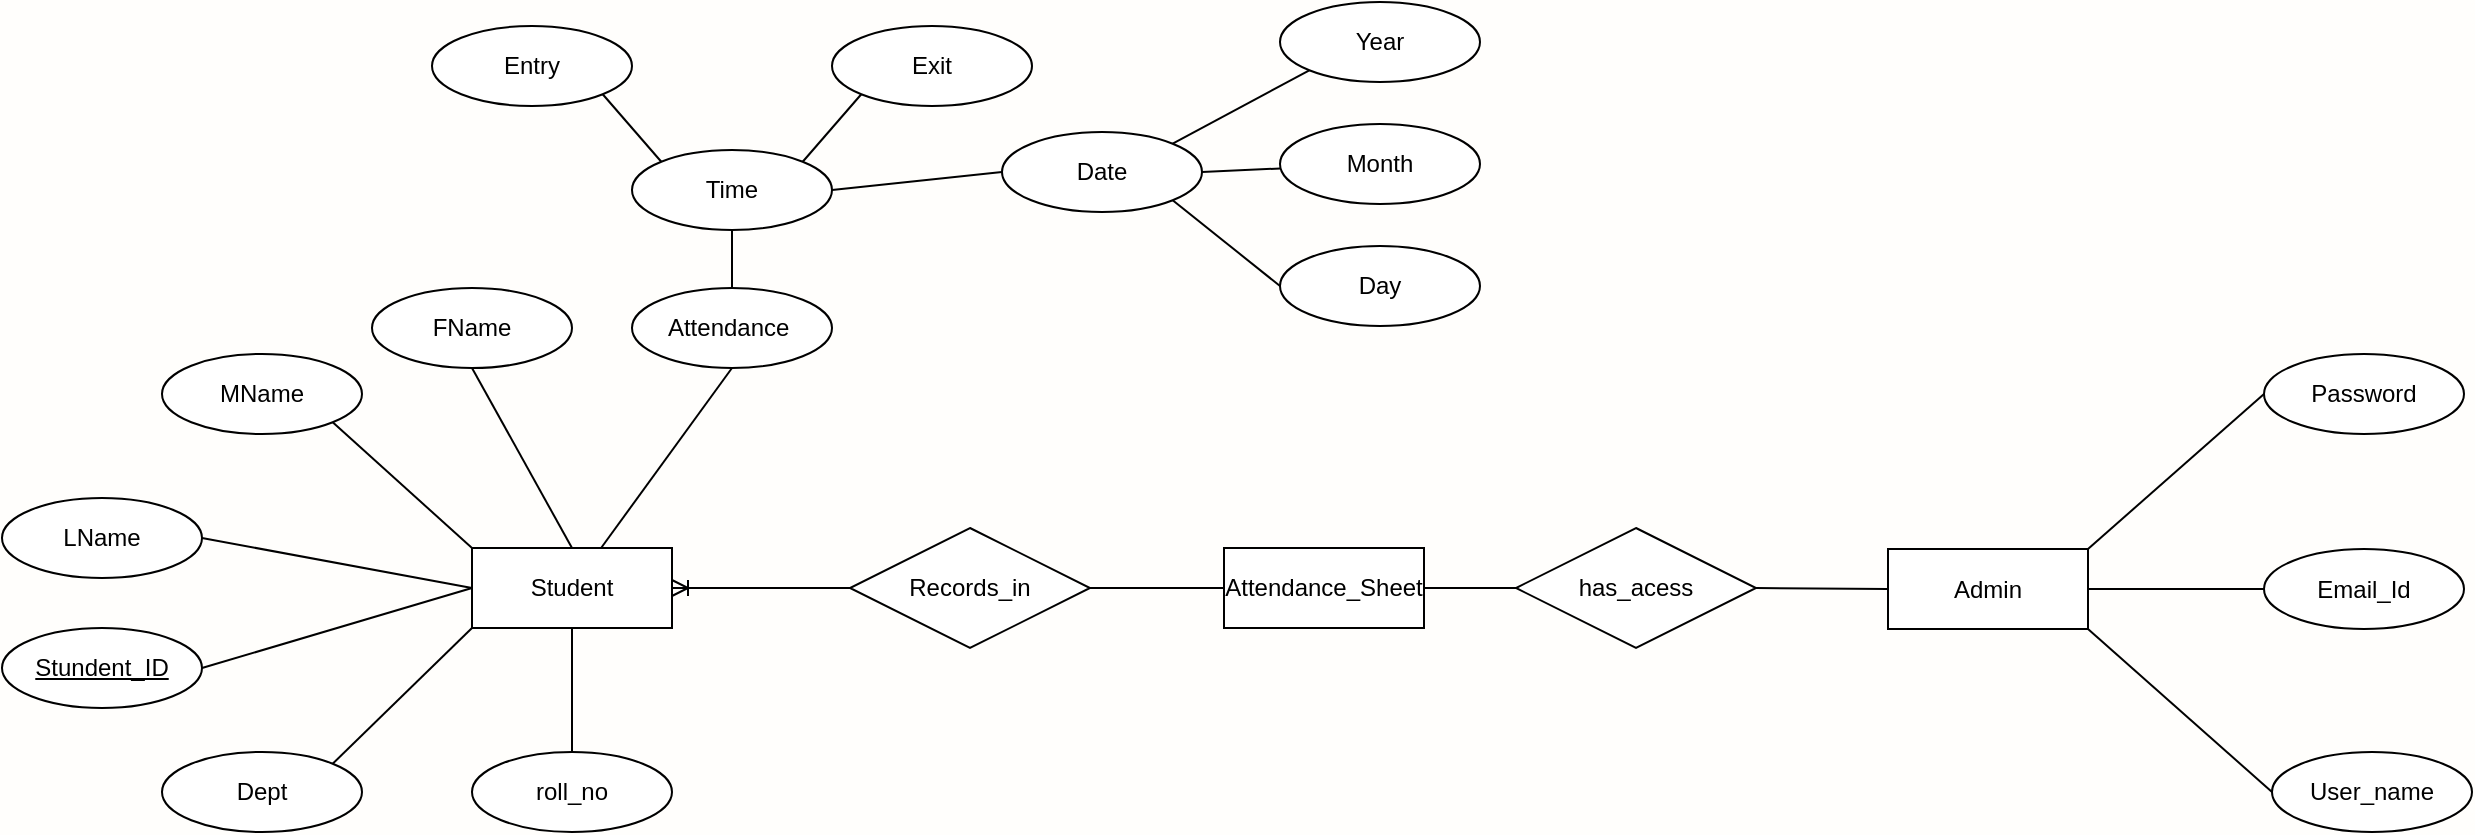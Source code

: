 <mxfile version="23.1.5" type="github">
  <diagram name="Page-1" id="DgpuKHjxEWx8Ns0ZsAMF">
    <mxGraphModel dx="2196" dy="320" grid="0" gridSize="10" guides="1" tooltips="1" connect="1" arrows="1" fold="1" page="1" pageScale="1" pageWidth="850" pageHeight="1100" background="#FFFEFC" math="0" shadow="0">
      <root>
        <mxCell id="0" />
        <mxCell id="1" parent="0" />
        <mxCell id="zGR_n4vvHq5kaKpm3KRo-1" value="Student" style="whiteSpace=wrap;html=1;align=center;" parent="1" vertex="1">
          <mxGeometry x="118" y="349" width="100" height="40" as="geometry" />
        </mxCell>
        <mxCell id="zGR_n4vvHq5kaKpm3KRo-2" value="Records_in" style="shape=rhombus;perimeter=rhombusPerimeter;whiteSpace=wrap;html=1;align=center;" parent="1" vertex="1">
          <mxGeometry x="307" y="339" width="120" height="60" as="geometry" />
        </mxCell>
        <mxCell id="zGR_n4vvHq5kaKpm3KRo-3" value="" style="edgeStyle=entityRelationEdgeStyle;fontSize=12;html=1;endArrow=ERoneToMany;rounded=0;entryX=1;entryY=0.5;entryDx=0;entryDy=0;exitX=0;exitY=0.5;exitDx=0;exitDy=0;" parent="1" source="zGR_n4vvHq5kaKpm3KRo-2" target="zGR_n4vvHq5kaKpm3KRo-1" edge="1">
          <mxGeometry width="100" height="100" relative="1" as="geometry">
            <mxPoint x="361" y="481" as="sourcePoint" />
            <mxPoint x="461" y="381" as="targetPoint" />
          </mxGeometry>
        </mxCell>
        <mxCell id="zGR_n4vvHq5kaKpm3KRo-4" value="Attendance_Sheet" style="whiteSpace=wrap;html=1;align=center;" parent="1" vertex="1">
          <mxGeometry x="494" y="349" width="100" height="40" as="geometry" />
        </mxCell>
        <mxCell id="zGR_n4vvHq5kaKpm3KRo-10" value="" style="endArrow=none;html=1;rounded=0;entryX=0;entryY=0.5;entryDx=0;entryDy=0;exitX=1;exitY=0.5;exitDx=0;exitDy=0;" parent="1" source="zGR_n4vvHq5kaKpm3KRo-2" target="zGR_n4vvHq5kaKpm3KRo-4" edge="1">
          <mxGeometry relative="1" as="geometry">
            <mxPoint x="267" y="432" as="sourcePoint" />
            <mxPoint x="427" y="432" as="targetPoint" />
          </mxGeometry>
        </mxCell>
        <mxCell id="zGR_n4vvHq5kaKpm3KRo-11" value="FName" style="ellipse;whiteSpace=wrap;html=1;align=center;" parent="1" vertex="1">
          <mxGeometry x="68" y="219" width="100" height="40" as="geometry" />
        </mxCell>
        <mxCell id="zGR_n4vvHq5kaKpm3KRo-12" value="LName" style="ellipse;whiteSpace=wrap;html=1;align=center;" parent="1" vertex="1">
          <mxGeometry x="-117" y="324" width="100" height="40" as="geometry" />
        </mxCell>
        <mxCell id="zGR_n4vvHq5kaKpm3KRo-13" value="roll_no" style="ellipse;whiteSpace=wrap;html=1;align=center;" parent="1" vertex="1">
          <mxGeometry x="118" y="451" width="100" height="40" as="geometry" />
        </mxCell>
        <mxCell id="zGR_n4vvHq5kaKpm3KRo-14" value="Date" style="ellipse;whiteSpace=wrap;html=1;align=center;" parent="1" vertex="1">
          <mxGeometry x="383" y="141" width="100" height="40" as="geometry" />
        </mxCell>
        <mxCell id="zGR_n4vvHq5kaKpm3KRo-15" value="Time" style="ellipse;whiteSpace=wrap;html=1;align=center;" parent="1" vertex="1">
          <mxGeometry x="198" y="150" width="100" height="40" as="geometry" />
        </mxCell>
        <mxCell id="zGR_n4vvHq5kaKpm3KRo-16" value="Entry" style="ellipse;whiteSpace=wrap;html=1;align=center;" parent="1" vertex="1">
          <mxGeometry x="98" y="88" width="100" height="40" as="geometry" />
        </mxCell>
        <mxCell id="zGR_n4vvHq5kaKpm3KRo-17" value="Exit" style="ellipse;whiteSpace=wrap;html=1;align=center;" parent="1" vertex="1">
          <mxGeometry x="298" y="88" width="100" height="40" as="geometry" />
        </mxCell>
        <mxCell id="zGR_n4vvHq5kaKpm3KRo-18" value="" style="endArrow=none;html=1;rounded=0;entryX=0.5;entryY=0;entryDx=0;entryDy=0;" parent="1" target="zGR_n4vvHq5kaKpm3KRo-1" edge="1">
          <mxGeometry relative="1" as="geometry">
            <mxPoint x="118" y="259" as="sourcePoint" />
            <mxPoint x="446" y="330" as="targetPoint" />
          </mxGeometry>
        </mxCell>
        <mxCell id="zGR_n4vvHq5kaKpm3KRo-19" value="" style="endArrow=none;html=1;rounded=0;exitX=1;exitY=0.5;exitDx=0;exitDy=0;entryX=0;entryY=0.5;entryDx=0;entryDy=0;" parent="1" source="zGR_n4vvHq5kaKpm3KRo-12" target="zGR_n4vvHq5kaKpm3KRo-1" edge="1">
          <mxGeometry relative="1" as="geometry">
            <mxPoint x="178" y="302" as="sourcePoint" />
            <mxPoint x="178" y="359" as="targetPoint" />
          </mxGeometry>
        </mxCell>
        <mxCell id="zGR_n4vvHq5kaKpm3KRo-20" value="" style="endArrow=none;html=1;rounded=0;exitX=0.5;exitY=1;exitDx=0;exitDy=0;entryX=0.5;entryY=0;entryDx=0;entryDy=0;" parent="1" source="zGR_n4vvHq5kaKpm3KRo-1" target="zGR_n4vvHq5kaKpm3KRo-13" edge="1">
          <mxGeometry relative="1" as="geometry">
            <mxPoint x="286" y="330" as="sourcePoint" />
            <mxPoint x="446" y="330" as="targetPoint" />
          </mxGeometry>
        </mxCell>
        <mxCell id="zGR_n4vvHq5kaKpm3KRo-25" value="" style="endArrow=none;html=1;rounded=0;entryX=0;entryY=0;entryDx=0;entryDy=0;exitX=1;exitY=1;exitDx=0;exitDy=0;" parent="1" source="zGR_n4vvHq5kaKpm3KRo-16" target="zGR_n4vvHq5kaKpm3KRo-15" edge="1">
          <mxGeometry relative="1" as="geometry">
            <mxPoint x="468" y="213" as="sourcePoint" />
            <mxPoint x="382" y="319" as="targetPoint" />
          </mxGeometry>
        </mxCell>
        <mxCell id="zGR_n4vvHq5kaKpm3KRo-26" value="" style="endArrow=none;html=1;rounded=0;entryX=0;entryY=1;entryDx=0;entryDy=0;exitX=1;exitY=0;exitDx=0;exitDy=0;" parent="1" source="zGR_n4vvHq5kaKpm3KRo-15" target="zGR_n4vvHq5kaKpm3KRo-17" edge="1">
          <mxGeometry relative="1" as="geometry">
            <mxPoint x="222" y="319" as="sourcePoint" />
            <mxPoint x="382" y="319" as="targetPoint" />
          </mxGeometry>
        </mxCell>
        <mxCell id="zGR_n4vvHq5kaKpm3KRo-32" value="" style="endArrow=none;html=1;rounded=0;entryX=0.5;entryY=1;entryDx=0;entryDy=0;exitX=0.5;exitY=0;exitDx=0;exitDy=0;" parent="1" source="00SsRhGYBgGbK0nxNPzt-5" target="zGR_n4vvHq5kaKpm3KRo-15" edge="1">
          <mxGeometry relative="1" as="geometry">
            <mxPoint x="552" y="344" as="sourcePoint" />
            <mxPoint x="382" y="330" as="targetPoint" />
          </mxGeometry>
        </mxCell>
        <mxCell id="zGR_n4vvHq5kaKpm3KRo-33" value="Day" style="ellipse;whiteSpace=wrap;html=1;align=center;" parent="1" vertex="1">
          <mxGeometry x="522" y="198" width="100" height="40" as="geometry" />
        </mxCell>
        <mxCell id="zGR_n4vvHq5kaKpm3KRo-35" value="Year" style="ellipse;whiteSpace=wrap;html=1;align=center;" parent="1" vertex="1">
          <mxGeometry x="522" y="76" width="100" height="40" as="geometry" />
        </mxCell>
        <mxCell id="zGR_n4vvHq5kaKpm3KRo-36" value="" style="endArrow=none;html=1;rounded=0;entryX=0;entryY=0.5;entryDx=0;entryDy=0;exitX=1;exitY=1;exitDx=0;exitDy=0;" parent="1" source="zGR_n4vvHq5kaKpm3KRo-14" target="zGR_n4vvHq5kaKpm3KRo-33" edge="1">
          <mxGeometry relative="1" as="geometry">
            <mxPoint x="358" y="275" as="sourcePoint" />
            <mxPoint x="522" y="230" as="targetPoint" />
          </mxGeometry>
        </mxCell>
        <mxCell id="zGR_n4vvHq5kaKpm3KRo-38" value="" style="endArrow=none;html=1;rounded=0;entryX=0;entryY=1;entryDx=0;entryDy=0;exitX=1;exitY=0;exitDx=0;exitDy=0;" parent="1" source="zGR_n4vvHq5kaKpm3KRo-14" target="zGR_n4vvHq5kaKpm3KRo-35" edge="1">
          <mxGeometry relative="1" as="geometry">
            <mxPoint x="487" y="95" as="sourcePoint" />
            <mxPoint x="556" y="84" as="targetPoint" />
          </mxGeometry>
        </mxCell>
        <mxCell id="zGR_n4vvHq5kaKpm3KRo-40" value="Dept" style="ellipse;whiteSpace=wrap;html=1;align=center;" parent="1" vertex="1">
          <mxGeometry x="-37" y="451" width="100" height="40" as="geometry" />
        </mxCell>
        <mxCell id="zGR_n4vvHq5kaKpm3KRo-41" value="MName" style="ellipse;whiteSpace=wrap;html=1;align=center;" parent="1" vertex="1">
          <mxGeometry x="-37" y="252" width="100" height="40" as="geometry" />
        </mxCell>
        <mxCell id="zGR_n4vvHq5kaKpm3KRo-42" value="" style="endArrow=none;html=1;rounded=0;exitX=0;exitY=1;exitDx=0;exitDy=0;entryX=1;entryY=0;entryDx=0;entryDy=0;" parent="1" source="zGR_n4vvHq5kaKpm3KRo-1" target="zGR_n4vvHq5kaKpm3KRo-40" edge="1">
          <mxGeometry relative="1" as="geometry">
            <mxPoint x="178" y="399" as="sourcePoint" />
            <mxPoint x="178" y="461" as="targetPoint" />
          </mxGeometry>
        </mxCell>
        <mxCell id="zGR_n4vvHq5kaKpm3KRo-43" value="" style="endArrow=none;html=1;rounded=0;exitX=1;exitY=1;exitDx=0;exitDy=0;entryX=0;entryY=0;entryDx=0;entryDy=0;" parent="1" source="zGR_n4vvHq5kaKpm3KRo-41" target="zGR_n4vvHq5kaKpm3KRo-1" edge="1">
          <mxGeometry relative="1" as="geometry">
            <mxPoint x="73" y="379" as="sourcePoint" />
            <mxPoint x="128" y="379" as="targetPoint" />
          </mxGeometry>
        </mxCell>
        <mxCell id="zGR_n4vvHq5kaKpm3KRo-45" value="" style="endArrow=none;html=1;rounded=0;exitX=1;exitY=0.5;exitDx=0;exitDy=0;entryX=0;entryY=0.5;entryDx=0;entryDy=0;" parent="1" source="zGR_n4vvHq5kaKpm3KRo-57" target="zGR_n4vvHq5kaKpm3KRo-1" edge="1">
          <mxGeometry relative="1" as="geometry">
            <mxPoint x="-17.0" y="404" as="sourcePoint" />
            <mxPoint x="446" y="403" as="targetPoint" />
          </mxGeometry>
        </mxCell>
        <mxCell id="zGR_n4vvHq5kaKpm3KRo-57" value="Stundent_ID" style="ellipse;whiteSpace=wrap;html=1;align=center;fontStyle=4;" parent="1" vertex="1">
          <mxGeometry x="-117" y="389" width="100" height="40" as="geometry" />
        </mxCell>
        <mxCell id="zGR_n4vvHq5kaKpm3KRo-58" value="Admin" style="whiteSpace=wrap;html=1;align=center;" parent="1" vertex="1">
          <mxGeometry x="826" y="349.5" width="100" height="40" as="geometry" />
        </mxCell>
        <mxCell id="zGR_n4vvHq5kaKpm3KRo-59" value="User_name" style="ellipse;whiteSpace=wrap;html=1;align=center;" parent="1" vertex="1">
          <mxGeometry x="1018" y="451" width="100" height="40" as="geometry" />
        </mxCell>
        <mxCell id="zGR_n4vvHq5kaKpm3KRo-60" value="Email_Id" style="ellipse;whiteSpace=wrap;html=1;align=center;" parent="1" vertex="1">
          <mxGeometry x="1014" y="349.5" width="100" height="40" as="geometry" />
        </mxCell>
        <mxCell id="zGR_n4vvHq5kaKpm3KRo-61" value="Password" style="ellipse;whiteSpace=wrap;html=1;align=center;" parent="1" vertex="1">
          <mxGeometry x="1014" y="252" width="100" height="40" as="geometry" />
        </mxCell>
        <mxCell id="zGR_n4vvHq5kaKpm3KRo-62" value="" style="endArrow=none;html=1;rounded=0;entryX=0;entryY=0.5;entryDx=0;entryDy=0;exitX=1;exitY=1;exitDx=0;exitDy=0;" parent="1" source="zGR_n4vvHq5kaKpm3KRo-58" target="zGR_n4vvHq5kaKpm3KRo-59" edge="1">
          <mxGeometry relative="1" as="geometry">
            <mxPoint x="886" y="486.5" as="sourcePoint" />
            <mxPoint x="886" y="399.5" as="targetPoint" />
          </mxGeometry>
        </mxCell>
        <mxCell id="zGR_n4vvHq5kaKpm3KRo-63" value="" style="endArrow=none;html=1;rounded=0;entryX=0;entryY=0.5;entryDx=0;entryDy=0;exitX=1;exitY=0.5;exitDx=0;exitDy=0;" parent="1" source="zGR_n4vvHq5kaKpm3KRo-58" target="zGR_n4vvHq5kaKpm3KRo-60" edge="1">
          <mxGeometry relative="1" as="geometry">
            <mxPoint x="836" y="359.5" as="sourcePoint" />
            <mxPoint x="756" y="281.5" as="targetPoint" />
          </mxGeometry>
        </mxCell>
        <mxCell id="zGR_n4vvHq5kaKpm3KRo-64" value="" style="endArrow=none;html=1;rounded=0;entryX=0;entryY=0.5;entryDx=0;entryDy=0;exitX=1;exitY=0;exitDx=0;exitDy=0;" parent="1" source="zGR_n4vvHq5kaKpm3KRo-58" target="zGR_n4vvHq5kaKpm3KRo-61" edge="1">
          <mxGeometry relative="1" as="geometry">
            <mxPoint x="886" y="359.5" as="sourcePoint" />
            <mxPoint x="886" y="287.5" as="targetPoint" />
          </mxGeometry>
        </mxCell>
        <mxCell id="zGR_n4vvHq5kaKpm3KRo-65" value="has_acess" style="shape=rhombus;perimeter=rhombusPerimeter;whiteSpace=wrap;html=1;align=center;" parent="1" vertex="1">
          <mxGeometry x="640" y="339" width="120" height="60" as="geometry" />
        </mxCell>
        <mxCell id="zGR_n4vvHq5kaKpm3KRo-70" value="" style="endArrow=none;html=1;rounded=0;exitX=1;exitY=0.5;exitDx=0;exitDy=0;entryX=0;entryY=0.5;entryDx=0;entryDy=0;" parent="1" source="zGR_n4vvHq5kaKpm3KRo-4" target="zGR_n4vvHq5kaKpm3KRo-65" edge="1">
          <mxGeometry relative="1" as="geometry">
            <mxPoint x="534" y="429" as="sourcePoint" />
            <mxPoint x="694" y="429" as="targetPoint" />
          </mxGeometry>
        </mxCell>
        <mxCell id="zGR_n4vvHq5kaKpm3KRo-71" value="" style="endArrow=none;html=1;rounded=0;exitX=1;exitY=0.5;exitDx=0;exitDy=0;entryX=0;entryY=0.5;entryDx=0;entryDy=0;" parent="1" source="zGR_n4vvHq5kaKpm3KRo-65" target="zGR_n4vvHq5kaKpm3KRo-58" edge="1">
          <mxGeometry relative="1" as="geometry">
            <mxPoint x="542" y="379" as="sourcePoint" />
            <mxPoint x="639" y="379" as="targetPoint" />
          </mxGeometry>
        </mxCell>
        <mxCell id="00SsRhGYBgGbK0nxNPzt-5" value="Attendance&amp;nbsp;" style="ellipse;whiteSpace=wrap;html=1;align=center;movable=0;resizable=0;rotatable=0;deletable=0;editable=0;locked=1;connectable=0;" vertex="1" parent="1">
          <mxGeometry x="198" y="219" width="100" height="40" as="geometry" />
        </mxCell>
        <mxCell id="00SsRhGYBgGbK0nxNPzt-7" value="" style="endArrow=none;html=1;rounded=0;exitX=0.5;exitY=1;exitDx=0;exitDy=0;" edge="1" parent="1" source="00SsRhGYBgGbK0nxNPzt-5" target="zGR_n4vvHq5kaKpm3KRo-1">
          <mxGeometry relative="1" as="geometry">
            <mxPoint x="128" y="269" as="sourcePoint" />
            <mxPoint x="202" y="321" as="targetPoint" />
          </mxGeometry>
        </mxCell>
        <mxCell id="00SsRhGYBgGbK0nxNPzt-10" value="" style="endArrow=none;html=1;rounded=0;entryX=0;entryY=0.5;entryDx=0;entryDy=0;exitX=1;exitY=0.5;exitDx=0;exitDy=0;" edge="1" parent="1" source="zGR_n4vvHq5kaKpm3KRo-15" target="zGR_n4vvHq5kaKpm3KRo-14">
          <mxGeometry relative="1" as="geometry">
            <mxPoint x="408" y="185" as="sourcePoint" />
            <mxPoint x="603" y="213" as="targetPoint" />
          </mxGeometry>
        </mxCell>
        <mxCell id="00SsRhGYBgGbK0nxNPzt-11" style="edgeStyle=none;curved=1;rounded=0;orthogonalLoop=1;jettySize=auto;html=1;entryX=0;entryY=0.5;entryDx=0;entryDy=0;fontSize=12;startSize=8;endSize=8;" edge="1" parent="1" source="zGR_n4vvHq5kaKpm3KRo-35" target="zGR_n4vvHq5kaKpm3KRo-35">
          <mxGeometry relative="1" as="geometry" />
        </mxCell>
        <mxCell id="00SsRhGYBgGbK0nxNPzt-12" value="" style="endArrow=none;html=1;rounded=0;exitX=1;exitY=0.5;exitDx=0;exitDy=0;" edge="1" parent="1" source="zGR_n4vvHq5kaKpm3KRo-14" target="zGR_n4vvHq5kaKpm3KRo-34">
          <mxGeometry relative="1" as="geometry">
            <mxPoint x="483" y="161" as="sourcePoint" />
            <mxPoint x="648" y="152" as="targetPoint" />
          </mxGeometry>
        </mxCell>
        <mxCell id="zGR_n4vvHq5kaKpm3KRo-34" value="Month" style="ellipse;whiteSpace=wrap;html=1;align=center;" parent="1" vertex="1">
          <mxGeometry x="522" y="137" width="100" height="40" as="geometry" />
        </mxCell>
      </root>
    </mxGraphModel>
  </diagram>
</mxfile>
